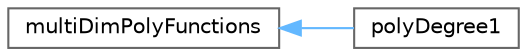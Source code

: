 digraph "Graphical Class Hierarchy"
{
 // LATEX_PDF_SIZE
  bgcolor="transparent";
  edge [fontname=Helvetica,fontsize=10,labelfontname=Helvetica,labelfontsize=10];
  node [fontname=Helvetica,fontsize=10,shape=box,height=0.2,width=0.4];
  rankdir="LR";
  Node0 [id="Node000000",label="multiDimPolyFunctions",height=0.2,width=0.4,color="grey40", fillcolor="white", style="filled",URL="$classFoam_1_1multiDimPolyFunctions.html",tooltip="base class for polynomial functions"];
  Node0 -> Node1 [id="edge5104_Node000000_Node000001",dir="back",color="steelblue1",style="solid",tooltip=" "];
  Node1 [id="Node000001",label="polyDegree1",height=0.2,width=0.4,color="grey40", fillcolor="white", style="filled",URL="$classFoam_1_1polyDegree1.html",tooltip="First degree polynominal function."];
}
